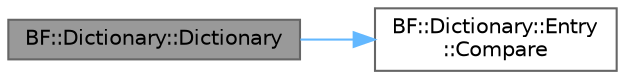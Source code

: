 digraph "BF::Dictionary::Dictionary"
{
 // LATEX_PDF_SIZE
  bgcolor="transparent";
  edge [fontname=Helvetica,fontsize=10,labelfontname=Helvetica,labelfontsize=10];
  node [fontname=Helvetica,fontsize=10,shape=box,height=0.2,width=0.4];
  rankdir="LR";
  Node1 [id="Node000001",label="BF::Dictionary::Dictionary",height=0.2,width=0.4,color="gray40", fillcolor="grey60", style="filled", fontcolor="black",tooltip=" "];
  Node1 -> Node2 [id="edge1_Node000001_Node000002",color="steelblue1",style="solid",tooltip=" "];
  Node2 [id="Node000002",label="BF::Dictionary::Entry\l::Compare",height=0.2,width=0.4,color="grey40", fillcolor="white", style="filled",URL="$d2/d77/classBF_1_1Dictionary_1_1Entry.html#ab71319b10479b4202f1a693d99792636",tooltip=" "];
}
